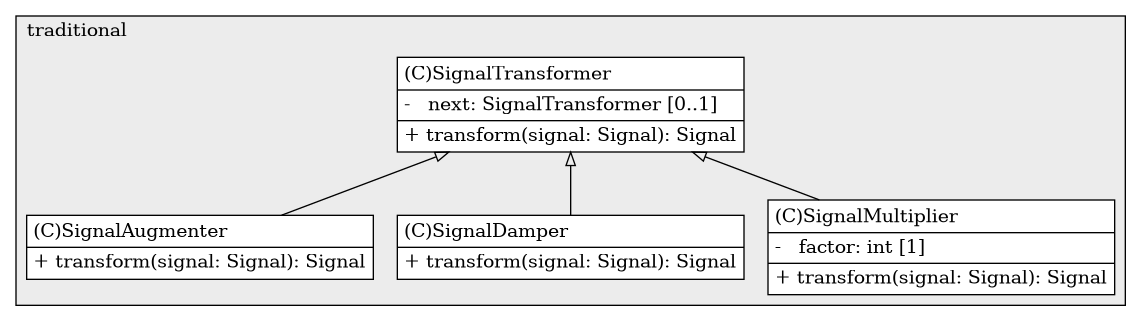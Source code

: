 @startuml

/' diagram meta data start
config=StructureConfiguration;
{
  "projectClassification": {
    "searchMode": "OpenProject", // OpenProject, AllProjects
    "includedProjects": "",
    "pathEndKeywords": "*.impl",
    "isClientPath": "",
    "isClientName": "",
    "isTestPath": "",
    "isTestName": "",
    "isMappingPath": "",
    "isMappingName": "",
    "isDataAccessPath": "",
    "isDataAccessName": "",
    "isDataStructurePath": "",
    "isDataStructureName": "",
    "isInterfaceStructuresPath": "",
    "isInterfaceStructuresName": "",
    "isEntryPointPath": "",
    "isEntryPointName": "",
    "treatFinalFieldsAsMandatory": false
  },
  "graphRestriction": {
    "classPackageExcludeFilter": "",
    "classPackageIncludeFilter": "",
    "classNameExcludeFilter": "",
    "classNameIncludeFilter": "",
    "methodNameExcludeFilter": "",
    "methodNameIncludeFilter": "",
    "removeByInheritance": "", // inheritance/annotation based filtering is done in a second step
    "removeByAnnotation": "",
    "removeByClassPackage": "", // cleanup the graph after inheritance/annotation based filtering is done
    "removeByClassName": "",
    "cutMappings": false,
    "cutEnum": true,
    "cutTests": true,
    "cutClient": true,
    "cutDataAccess": true,
    "cutInterfaceStructures": true,
    "cutDataStructures": true,
    "cutGetterAndSetter": true,
    "cutConstructors": true
  },
  "graphTraversal": {
    "forwardDepth": 3,
    "backwardDepth": 3,
    "classPackageExcludeFilter": "",
    "classPackageIncludeFilter": "",
    "classNameExcludeFilter": "",
    "classNameIncludeFilter": "",
    "methodNameExcludeFilter": "",
    "methodNameIncludeFilter": "",
    "hideMappings": false,
    "hideDataStructures": false,
    "hidePrivateMethods": true,
    "hideInterfaceCalls": true, // indirection: implementation -> interface (is hidden) -> implementation
    "onlyShowApplicationEntryPoints": false, // root node is included
    "useMethodCallsForStructureDiagram": "ForwardOnly" // ForwardOnly, BothDirections, No
  },
  "details": {
    "aggregation": "GroupByClass", // ByClass, GroupByClass, None
    "showClassGenericTypes": true,
    "showMethods": true,
    "showMethodParameterNames": true,
    "showMethodParameterTypes": true,
    "showMethodReturnType": true,
    "showPackageLevels": 2,
    "showDetailedClassStructure": true
  },
  "rootClass": "org.traditional.SignalMultiplier",
  "extensionCallbackMethod": "" // qualified.class.name#methodName - signature: public static String method(String)
}
diagram meta data end '/



digraph g {
    rankdir="TB"
    splines=polyline
    

'nodes 
subgraph cluster_2137707097 { 
   	label=traditional
	labeljust=l
	fillcolor="#ececec"
	style=filled
   
   SignalAugmenter1679777181[
	label=<<TABLE BORDER="1" CELLBORDER="0" CELLPADDING="4" CELLSPACING="0">
<TR><TD ALIGN="LEFT" >(C)SignalAugmenter</TD></TR>
<HR/>
<TR><TD ALIGN="LEFT" >+ transform(signal: Signal): Signal</TD></TR>
</TABLE>>
	style=filled
	margin=0
	shape=plaintext
	fillcolor="#FFFFFF"
];

SignalDamper1679777181[
	label=<<TABLE BORDER="1" CELLBORDER="0" CELLPADDING="4" CELLSPACING="0">
<TR><TD ALIGN="LEFT" >(C)SignalDamper</TD></TR>
<HR/>
<TR><TD ALIGN="LEFT" >+ transform(signal: Signal): Signal</TD></TR>
</TABLE>>
	style=filled
	margin=0
	shape=plaintext
	fillcolor="#FFFFFF"
];

SignalMultiplier1679777181[
	label=<<TABLE BORDER="1" CELLBORDER="0" CELLPADDING="4" CELLSPACING="0">
<TR><TD ALIGN="LEFT" >(C)SignalMultiplier</TD></TR>
<HR/>
<TR><TD ALIGN="LEFT" >-   factor: int [1]</TD></TR>
<HR/>
<TR><TD ALIGN="LEFT" >+ transform(signal: Signal): Signal</TD></TR>
</TABLE>>
	style=filled
	margin=0
	shape=plaintext
	fillcolor="#FFFFFF"
];

SignalTransformer1679777181[
	label=<<TABLE BORDER="1" CELLBORDER="0" CELLPADDING="4" CELLSPACING="0">
<TR><TD ALIGN="LEFT" >(C)SignalTransformer</TD></TR>
<HR/>
<TR><TD ALIGN="LEFT" >-   next: SignalTransformer [0..1]</TD></TR>
<HR/>
<TR><TD ALIGN="LEFT" >+ transform(signal: Signal): Signal</TD></TR>
</TABLE>>
	style=filled
	margin=0
	shape=plaintext
	fillcolor="#FFFFFF"
];
} 

'edges    
SignalTransformer1679777181 -> SignalAugmenter1679777181[arrowhead=none, arrowtail=empty, dir=both];
SignalTransformer1679777181 -> SignalDamper1679777181[arrowhead=none, arrowtail=empty, dir=both];
SignalTransformer1679777181 -> SignalMultiplier1679777181[arrowhead=none, arrowtail=empty, dir=both];
    
}
@enduml